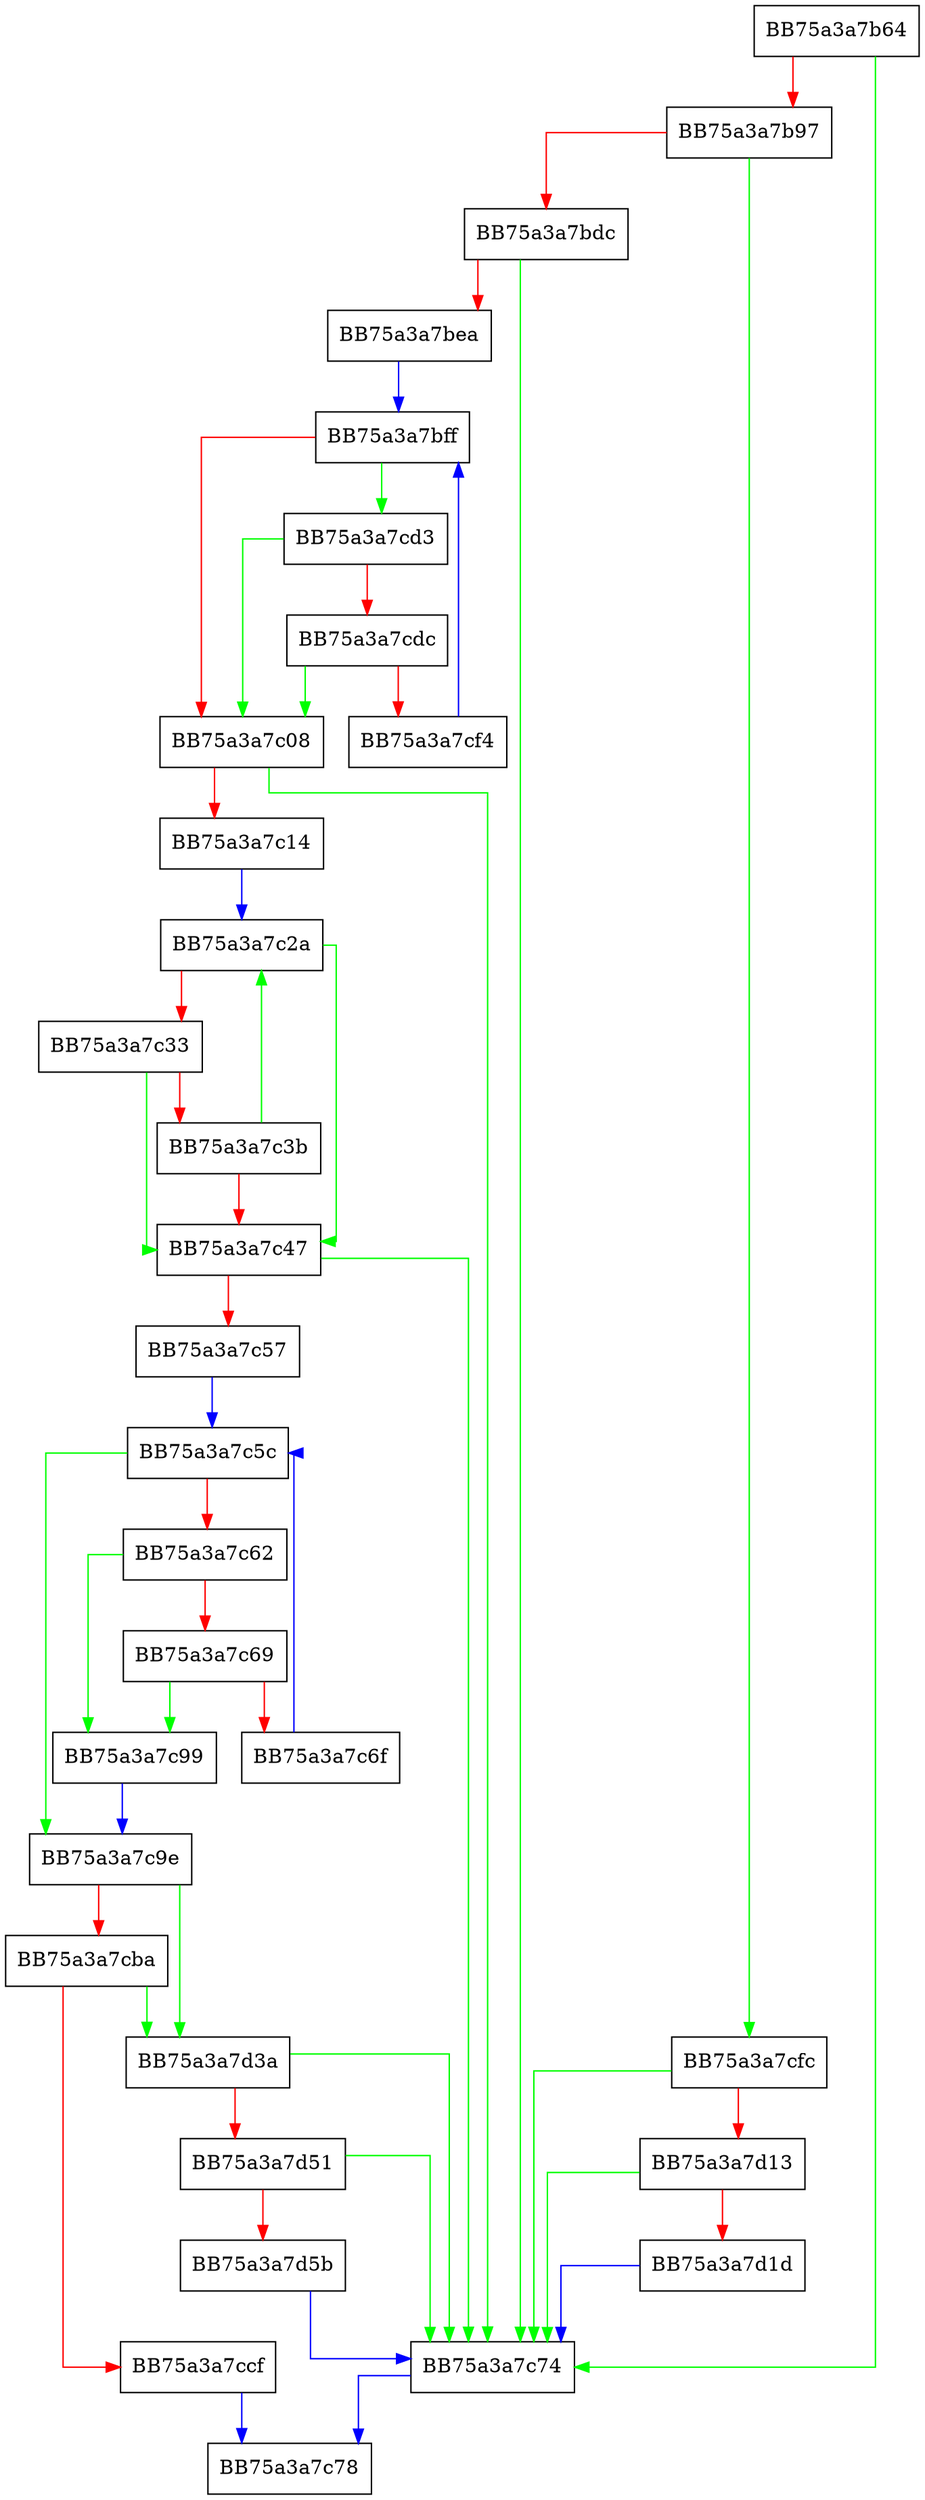 digraph getFirstXRefTableOffset {
  node [shape="box"];
  graph [splines=ortho];
  BB75a3a7b64 -> BB75a3a7c74 [color="green"];
  BB75a3a7b64 -> BB75a3a7b97 [color="red"];
  BB75a3a7b97 -> BB75a3a7cfc [color="green"];
  BB75a3a7b97 -> BB75a3a7bdc [color="red"];
  BB75a3a7bdc -> BB75a3a7c74 [color="green"];
  BB75a3a7bdc -> BB75a3a7bea [color="red"];
  BB75a3a7bea -> BB75a3a7bff [color="blue"];
  BB75a3a7bff -> BB75a3a7cd3 [color="green"];
  BB75a3a7bff -> BB75a3a7c08 [color="red"];
  BB75a3a7c08 -> BB75a3a7c74 [color="green"];
  BB75a3a7c08 -> BB75a3a7c14 [color="red"];
  BB75a3a7c14 -> BB75a3a7c2a [color="blue"];
  BB75a3a7c2a -> BB75a3a7c47 [color="green"];
  BB75a3a7c2a -> BB75a3a7c33 [color="red"];
  BB75a3a7c33 -> BB75a3a7c47 [color="green"];
  BB75a3a7c33 -> BB75a3a7c3b [color="red"];
  BB75a3a7c3b -> BB75a3a7c2a [color="green"];
  BB75a3a7c3b -> BB75a3a7c47 [color="red"];
  BB75a3a7c47 -> BB75a3a7c74 [color="green"];
  BB75a3a7c47 -> BB75a3a7c57 [color="red"];
  BB75a3a7c57 -> BB75a3a7c5c [color="blue"];
  BB75a3a7c5c -> BB75a3a7c9e [color="green"];
  BB75a3a7c5c -> BB75a3a7c62 [color="red"];
  BB75a3a7c62 -> BB75a3a7c99 [color="green"];
  BB75a3a7c62 -> BB75a3a7c69 [color="red"];
  BB75a3a7c69 -> BB75a3a7c99 [color="green"];
  BB75a3a7c69 -> BB75a3a7c6f [color="red"];
  BB75a3a7c6f -> BB75a3a7c5c [color="blue"];
  BB75a3a7c74 -> BB75a3a7c78 [color="blue"];
  BB75a3a7c99 -> BB75a3a7c9e [color="blue"];
  BB75a3a7c9e -> BB75a3a7d3a [color="green"];
  BB75a3a7c9e -> BB75a3a7cba [color="red"];
  BB75a3a7cba -> BB75a3a7d3a [color="green"];
  BB75a3a7cba -> BB75a3a7ccf [color="red"];
  BB75a3a7ccf -> BB75a3a7c78 [color="blue"];
  BB75a3a7cd3 -> BB75a3a7c08 [color="green"];
  BB75a3a7cd3 -> BB75a3a7cdc [color="red"];
  BB75a3a7cdc -> BB75a3a7c08 [color="green"];
  BB75a3a7cdc -> BB75a3a7cf4 [color="red"];
  BB75a3a7cf4 -> BB75a3a7bff [color="blue"];
  BB75a3a7cfc -> BB75a3a7c74 [color="green"];
  BB75a3a7cfc -> BB75a3a7d13 [color="red"];
  BB75a3a7d13 -> BB75a3a7c74 [color="green"];
  BB75a3a7d13 -> BB75a3a7d1d [color="red"];
  BB75a3a7d1d -> BB75a3a7c74 [color="blue"];
  BB75a3a7d3a -> BB75a3a7c74 [color="green"];
  BB75a3a7d3a -> BB75a3a7d51 [color="red"];
  BB75a3a7d51 -> BB75a3a7c74 [color="green"];
  BB75a3a7d51 -> BB75a3a7d5b [color="red"];
  BB75a3a7d5b -> BB75a3a7c74 [color="blue"];
}